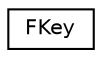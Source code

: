 digraph "Graphical Class Hierarchy"
{
 // LATEX_PDF_SIZE
  edge [fontname="Helvetica",fontsize="10",labelfontname="Helvetica",labelfontsize="10"];
  node [fontname="Helvetica",fontsize="10",shape=record];
  rankdir="LR";
  Node0 [label="FKey",height=0.2,width=0.4,color="black", fillcolor="white", style="filled",URL="$db/d1b/sqlite3_8c.html#dc/d59/structFKey",tooltip=" "];
}
